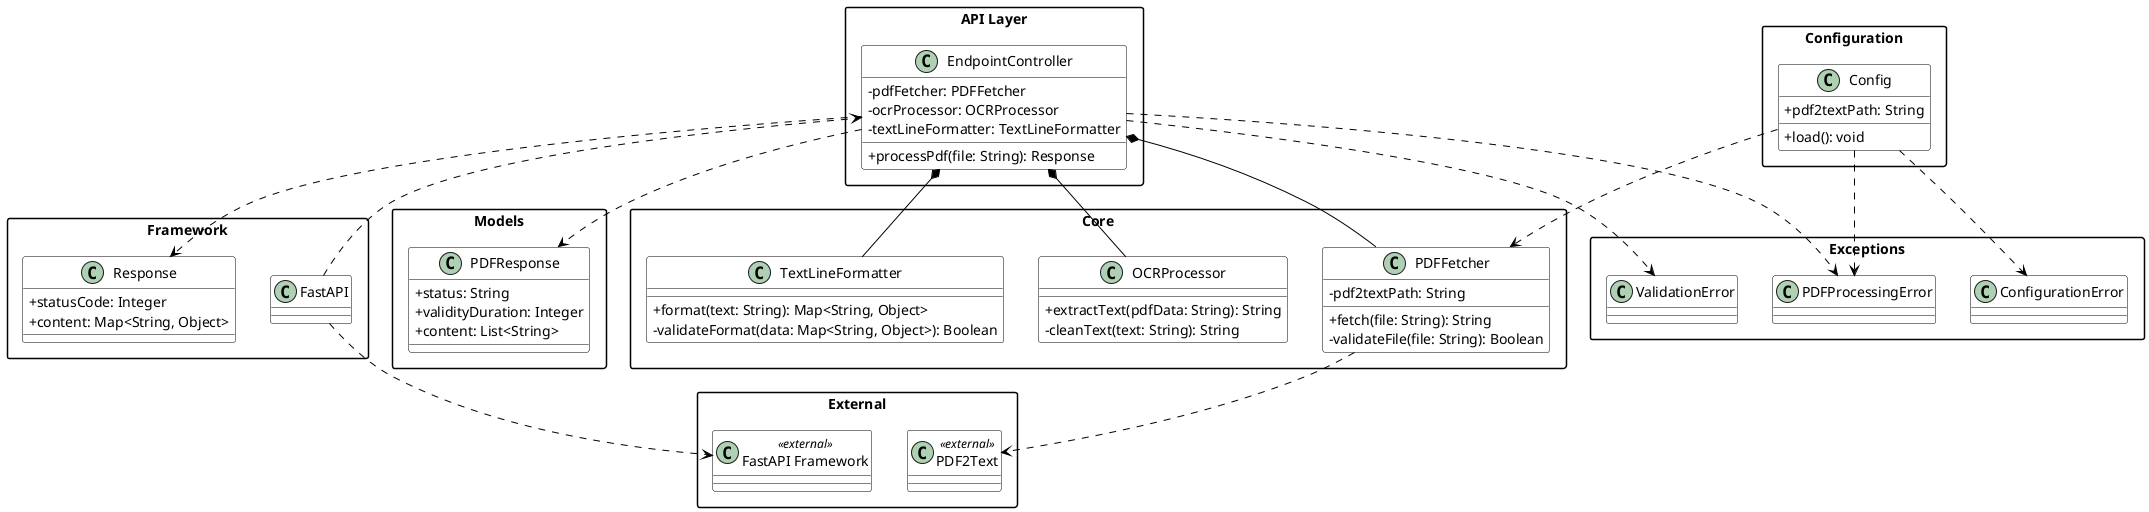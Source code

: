 @startuml
skinparam classAttributeIconSize 0
skinparam packageStyle rectangle
skinparam class {
    BackgroundColor White
    ArrowColor Black
    BorderColor Black
}

package "API Layer" {
    class EndpointController {
        - pdfFetcher: PDFFetcher
        - ocrProcessor: OCRProcessor
        - textLineFormatter: TextLineFormatter
        + processPdf(file: String): Response
    }
}

package "Core" {
    class PDFFetcher {
        - pdf2textPath: String
        + fetch(file: String): String
        - validateFile(file: String): Boolean
    }

    class OCRProcessor {
        + extractText(pdfData: String): String
        - cleanText(text: String): String
    }

    class TextLineFormatter {
        + format(text: String): Map<String, Object>
        - validateFormat(data: Map<String, Object>): Boolean
    }
}

package "Configuration" {
    class Config {
        + pdf2textPath: String
        + load(): void
    }
}

package "Models" {
    class PDFResponse {
        + status: String
        + validityDuration: Integer
        + content: List<String>
    }
}

package "Exceptions" {
    class PDFProcessingError
    class ConfigurationError
    class ValidationError
}

package "Framework" {
    class FastAPI {
    }

    class Response {
        + statusCode: Integer
        + content: Map<String, Object>
    }
}

package "External" {
    class "PDF2Text" as PDF2Text <<external>>
    class "FastAPI Framework" as FastAPIFramework <<external>>
}

' Relationships
EndpointController *-- PDFFetcher
EndpointController *-- OCRProcessor
EndpointController *-- TextLineFormatter
EndpointController ..> Response
EndpointController ..> PDFResponse
FastAPI ..> EndpointController

PDFFetcher ..> PDF2Text
FastAPI ..> FastAPIFramework

Config ..> PDFFetcher
Config ..> PDFProcessingError
Config ..> ConfigurationError

EndpointController ..> PDFProcessingError
EndpointController ..> ValidationError

@enduml
